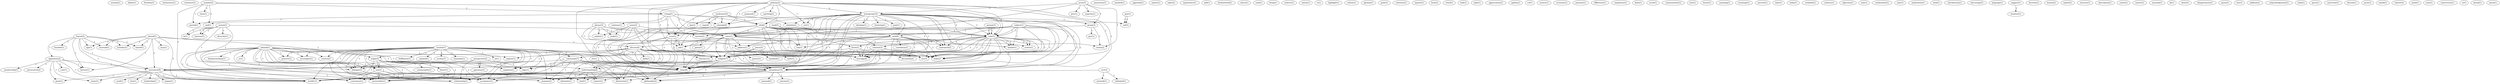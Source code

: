 digraph G {
  remedy [ label="remedy(1)" ];
  define [ label="define(1)" ];
  freedom [ label="freedom(1)" ];
  intolerance [ label="intolerance(1)" ];
  volunteer [ label="volunteer(1)" ];
  hazrat [ label="hazrat(2)" ];
  opposition [ label="opposition(2)" ];
  founder [ label="founder(1)" ];
  history [ label="history(1)" ];
  foretold [ label="foretold(1)" ];
  age [ label="age(1)" ];
  movement [ label="movement(9)" ];
  hostility [ label="hostility(1)" ];
  raised [ label="raised(1)" ];
  world [ label="world(13)" ];
  awareness [ label="awareness(1)" ];
  awaited [ label="awaited(1)" ];
  number [ label="number(2)" ];
  voting [ label="voting(5)" ];
  class [ label="class(1)" ];
  end [ label="end(1)" ];
  period [ label="period(2)" ];
  votes [ label="votes(1)" ];
  appraisal [ label="appraisal(1)" ];
  malice [ label="malice(1)" ];
  taker [ label="taker(2)" ];
  person [ label="person(3)" ];
  vote [ label="vote(11)" ];
  vote [ label="vote(3)" ];
  edu [ label="edu(6)" ];
  continue [ label="continue(1)" ];
  ucsu [ label="ucsu(3)" ];
  colorado [ label="colorado(6)" ];
  call [ label="call(3)" ];
  importance [ label="importance(1)" ];
  anthony [ label="anthony(2)" ];
  proposal [ label="proposal(1)" ];
  newsgroup [ label="newsgroup(15)" ];
  soc [ label="soc(3)" ];
  act [ label="act(1)" ];
  religion [ label="religion(7)" ];
  nd [ label="nd(1)" ];
  anything [ label="anything(1)" ];
  ahmadiyya [ label="ahmadiyya(10)" ];
  islam [ label="islam(8)" ];
  add [ label="add(1)" ];
  cont [ label="cont(1)" ];
  membership [ label="membership(1)" ];
  inues [ label="inues(1)" ];
  grow [ label="grow(1)" ];
  persecution [ label="persecution(2)" ];
  brotherhood [ label="brotherhood(1)" ];
  educa [ label="educa(1)" ];
  sect [ label="sect(2)" ];
  network [ label="network(1)" ];
  tablished [ label="tablished(1)" ];
  seek [ label="seek(1)" ];
  bring [ label="bring(1)" ];
  achieve [ label="achieve(1)" ];
  sation [ label="sation(1)" ];
  vi [ label="vi(1)" ];
  highlight [ label="highlight(1)" ];
  reform [ label="reform(1)" ];
  ghulam [ label="ghulam(1)" ];
  point [ label="point(1)" ];
  moderator [ label="moderator(2)" ];
  rana [ label="rana(4)" ];
  rintintin [ label="rintintin(2)" ];
  ijaz [ label="ijaz(2)" ];
  reformer [ label="reformer(1)" ];
  subject [ label="subject(1)" ];
  mail [ label="mail(6)" ];
  include [ label="include(2)" ];
  header [ label="header(1)" ];
  inquire [ label="inquire(1)" ];
  form [ label="form(2)" ];
  voted [ label="voted(1)" ];
  look [ label="look(1)" ];
  ahmad [ label="ahmad(1)" ];
  iyya [ label="iyya(1)" ];
  discuss [ label="discuss(4)" ];
  origin [ label="origin(3)" ];
  right [ label="right(1)" ];
  news [ label="news(3)" ];
  gets [ label="gets(1)" ];
  majority [ label="majority(1)" ];
  group [ label="group(3)" ];
  create [ label="create(2)" ];
  appreciation [ label="appreciation(1)" ];
  qadian [ label="qadian(1)" ];
  cvf [ label="cvf(1)" ];
  erance [ label="erance(1)" ];
  send [ label="send(2)" ];
  son [ label="son(1)" ];
  address [ label="address(1)" ];
  everyone [ label="everyone(1)" ];
  promote [ label="promote(1)" ];
  statement [ label="statement(2)" ];
  ideology [ label="ideology(1)" ];
  fostering [ label="fostering(1)" ];
  understanding [ label="understanding(4)" ];
  post [ label="post(1)" ];
  body [ label="body(2)" ];
  purpose [ label="purpose(2)" ];
  tolerance [ label="tolerance(1)" ];
  philosophy [ label="philosophy(2)" ];
  message [ label="message(4)" ];
  discussion [ label="discussion(2)" ];
  consensus [ label="consensus(1)" ];
  difference [ label="difference(1)" ];
  please [ label="please(2)" ];
  mailer [ label="mailer(1)" ];
  make [ label="make(1)" ];
  creation [ label="creation(3)" ];
  favor [ label="favor(2)" ];
  emphasize [ label="emphasize(1)" ];
  dialo [ label="dialo(1)" ];
  event [ label="event(1)" ];
  commemorate [ label="commemorate(1)" ];
  tory [ label="tory(1)" ];
  forum [ label="forum(1)" ];
  comming [ label="comming(1)" ];
  exchange [ label="exchange(1)" ];
  course [ label="course(1)" ];
  faith [ label="faith(1)" ];
  respect [ label="respect(1)" ];
  intol [ label="intol(1)" ];
  eliminate [ label="eliminate(1)" ];
  explore [ label="explore(1)" ];
  distinction [ label="distinction(1)" ];
  name [ label="name(2)" ];
  perspective [ label="perspective(2)" ];
  openness [ label="openness(1)" ];
  logic [ label="logic(1)" ];
  dialogue [ label="dialogue(2)" ];
  relationship [ label="relationship(1)" ];
  prevent [ label="prevent(1)" ];
  tahir [ label="tahir(1)" ];
  commonality [ label="commonality(1)" ];
  foster [ label="foster(1)" ];
  use [ label="use(2)" ];
  conscience [ label="conscience(1)" ];
  universality [ label="universality(1)" ];
  acceptance [ label="acceptance(1)" ];
  usenet [ label="usenet(1)" ];
  diversity [ label="diversity(1)" ];
  ix [ label="ix(1)" ];
  interest [ label="interest(1)" ];
  today [ label="today(1)" ];
  establish [ label="establish(1)" ];
  violence [ label="violence(1)" ];
  objection [ label="objection(1)" ];
  gue [ label="gue(1)" ];
  way [ label="way(1)" ];
  peace [ label="peace(3)" ];
  mankind [ label="mankind(1)" ];
  community [ label="community(7)" ];
  unite [ label="unite(1)" ];
  justice [ label="justice(1)" ];
  workstation [ label="workstation(1)" ];
  type [ label="type(1)" ];
  moderation [ label="moderation(1)" ];
  gmt [ label="gmt(1)" ];
  total [ label="total(1)" ];
  introduction [ label="introduction(1)" ];
  party [ label="party(1)" ];
  muslim [ label="muslim(7)" ];
  claimed [ label="claimed(1)" ];
  society [ label="society(1)" ];
  humanity [ label="humanity(1)" ];
  emphasis [ label="emphasis(1)" ];
  xi [ label="xi(1)" ];
  fulfillment [ label="fulfillment(1)" ];
  investigate [ label="investigate(1)" ];
  science [ label="science(2)" ];
  practice [ label="practice(1)" ];
  discourage [ label="discourage(1)" ];
  language [ label="language(1)" ];
  suggest [ label="suggest(1)" ];
  situation [ label="situation(1)" ];
  doctrine [ label="doctrine(1)" ];
  human [ label="human(2)" ];
  ahmadi [ label="ahmadi(1)" ];
  fundamentalism [ label="fundamentalism(1)" ];
  iv [ label="iv(1)" ];
  nabeel [ label="nabeel(1)" ];
  stresses [ label="stresses(1)" ];
  description [ label="description(1)" ];
  usenet [ label="usenet(1)" ];
  colora [ label="colora(1)" ];
  leadership [ label="leadership(1)" ];
  organi [ label="organi(1)" ];
  avail [ label="avail(1)" ];
  tion [ label="tion(1)" ];
  matter [ label="matter(1)" ];
  messiah [ label="messiah(1)" ];
  dr [ label="dr(1)" ];
  gmt [ label="gmt(1)" ];
  christ [ label="christ(1)" ];
  disagreement [ label="disagreement(1)" ];
  quran [ label="quran(1)" ];
  rise [ label="rise(1)" ];
  addition [ label="addition(1)" ];
  acknowledgement [ label="acknowledgement(1)" ];
  nabeel [ label="nabeel(1)" ];
  mission [ label="mission(1)" ];
  expound [ label="expound(1)" ];
  india [ label="india(1)" ];
  gives [ label="gives(1)" ];
  university [ label="university(1)" ];
  dissent [ label="dissent(1)" ];
  jesus [ label="jesus(1)" ];
  mahdi [ label="mahdi(1)" ];
  charter [ label="charter(2)" ];
  mind [ label="mind(1)" ];
  note [ label="note(1)" ];
  controversy [ label="controversy(1)" ];
  cfv [ label="cfv(1)" ];
  co [ label="co(1)" ];
  denial [ label="denial(1)" ];
  mirza [ label="mirza(1)" ];
  hazrat -> opposition [ label="1" ];
  hazrat -> founder [ label="1" ];
  hazrat -> history [ label="1" ];
  hazrat -> foretold [ label="1" ];
  hazrat -> age [ label="1" ];
  hazrat -> movement [ label="1" ];
  hazrat -> hostility [ label="1" ];
  hazrat -> raised [ label="1" ];
  hazrat -> world [ label="1" ];
  number -> voting [ label="1" ];
  number -> class [ label="1" ];
  number -> end [ label="1" ];
  number -> period [ label="1" ];
  number -> votes [ label="1" ];
  number -> world [ label="1" ];
  person -> vote [ label="1" ];
  person -> vote [ label="1" ];
  voting -> edu [ label="1" ];
  voting -> end [ label="1" ];
  voting -> continue [ label="2" ];
  voting -> period [ label="3" ];
  voting -> votes [ label="2" ];
  voting -> ucsu [ label="1" ];
  voting -> colorado [ label="1" ];
  voting -> call [ label="2" ];
  anthony -> proposal [ label="1" ];
  anthony -> newsgroup [ label="2" ];
  anthony -> edu [ label="1" ];
  anthony -> vote [ label="1" ];
  anthony -> soc [ label="1" ];
  anthony -> vote [ label="1" ];
  anthony -> act [ label="1" ];
  anthony -> ucsu [ label="2" ];
  anthony -> religion [ label="1" ];
  anthony -> nd [ label="1" ];
  anthony -> colorado [ label="1" ];
  anthony -> anything [ label="1" ];
  anthony -> ahmadiyya [ label="1" ];
  anthony -> islam [ label="1" ];
  opposition -> history [ label="1" ];
  opposition -> cont [ label="1" ];
  opposition -> membership [ label="1" ];
  opposition -> movement [ label="1" ];
  opposition -> inues [ label="1" ];
  opposition -> grow [ label="1" ];
  opposition -> persecution [ label="1" ];
  opposition -> world [ label="1" ];
  sect -> network [ label="1" ];
  sect -> tablished [ label="1" ];
  sect -> world [ label="1" ];
  moderator -> rana [ label="1" ];
  moderator -> edu [ label="1" ];
  moderator -> rintintin [ label="1" ];
  moderator -> colorado [ label="1" ];
  moderator -> ijaz [ label="1" ];
  subject -> mail [ label="1" ];
  subject -> vote [ label="1" ];
  subject -> soc [ label="1" ];
  subject -> vote [ label="1" ];
  subject -> ucsu [ label="1" ];
  subject -> religion [ label="1" ];
  subject -> nd [ label="1" ];
  subject -> ahmadiyya [ label="1" ];
  subject -> include [ label="1" ];
  subject -> islam [ label="1" ];
  subject -> header [ label="1" ];
  ahmad -> iyya [ label="1" ];
  ahmad -> history [ label="1" ];
  ahmad -> foretold [ label="1" ];
  ahmad -> discuss [ label="1" ];
  ahmad -> origin [ label="1" ];
  ahmad -> age [ label="1" ];
  ahmad -> movement [ label="2" ];
  ahmad -> hostility [ label="1" ];
  ahmad -> raised [ label="1" ];
  ahmad -> world [ label="2" ];
  news -> newsgroup [ label="1" ];
  news -> gets [ label="1" ];
  news -> majority [ label="1" ];
  news -> group [ label="1" ];
  news -> votes [ label="1" ];
  news -> create [ label="1" ];
  send -> mail [ label="1" ];
  send -> son [ label="1" ];
  send -> votes [ label="1" ];
  send -> address [ label="1" ];
  newsgroup -> mail [ label="2" ];
  newsgroup -> edu [ label="1" ];
  newsgroup -> vote [ label="2" ];
  newsgroup -> discuss [ label="1" ];
  newsgroup -> statement [ label="2" ];
  newsgroup -> ideology [ label="1" ];
  newsgroup -> group [ label="1" ];
  newsgroup -> fostering [ label="1" ];
  newsgroup -> understanding [ label="1" ];
  newsgroup -> soc [ label="3" ];
  newsgroup -> post [ label="1" ];
  newsgroup -> vote [ label="2" ];
  newsgroup -> body [ label="2" ];
  newsgroup -> act [ label="2" ];
  newsgroup -> rintintin [ label="1" ];
  newsgroup -> religion [ label="3" ];
  newsgroup -> purpose [ label="1" ];
  newsgroup -> colorado [ label="1" ];
  newsgroup -> ahmadiyya [ label="3" ];
  newsgroup -> tolerance [ label="1" ];
  newsgroup -> world [ label="1" ];
  newsgroup -> philosophy [ label="2" ];
  newsgroup -> message [ label="2" ];
  newsgroup -> islam [ label="3" ];
  mail -> son [ label="1" ];
  mail -> statement [ label="2" ];
  mail -> discussion [ label="1" ];
  mail -> soc [ label="2" ];
  mail -> address [ label="1" ];
  mail -> body [ label="2" ];
  mail -> consensus [ label="1" ];
  mail -> religion [ label="2" ];
  mail -> ahmadiyya [ label="2" ];
  mail -> message [ label="2" ];
  mail -> islam [ label="2" ];
  please -> son [ label="1" ];
  please -> votes [ label="1" ];
  please -> address [ label="1" ];
  please -> mailer [ label="1" ];
  please -> make [ label="1" ];
  please -> include [ label="1" ];
  edu -> vote [ label="2" ];
  edu -> statement [ label="2" ];
  edu -> creation [ label="1" ];
  edu -> favor [ label="1" ];
  edu -> votes [ label="2" ];
  edu -> soc [ label="3" ];
  edu -> vote [ label="2" ];
  edu -> body [ label="2" ];
  edu -> ucsu [ label="1" ];
  edu -> religion [ label="3" ];
  edu -> nd [ label="1" ];
  edu -> ahmadiyya [ label="3" ];
  edu -> message [ label="2" ];
  edu -> islam [ label="3" ];
  vote -> statement [ label="2" ];
  vote -> creation [ label="2" ];
  vote -> favor [ label="2" ];
  vote -> soc [ label="2" ];
  vote -> body [ label="2" ];
  vote -> religion [ label="2" ];
  vote -> ahmadiyya [ label="2" ];
  vote -> course [ label="1" ];
  vote -> message [ label="2" ];
  vote -> islam [ label="2" ];
  vote -> header [ label="1" ];
  discuss -> origin [ label="1" ];
  discuss -> faith [ label="1" ];
  discuss -> understanding [ label="1" ];
  discuss -> respect [ label="1" ];
  discuss -> intol [ label="1" ];
  discuss -> movement [ label="1" ];
  discuss -> eliminate [ label="1" ];
  discuss -> explore [ label="1" ];
  discuss -> tolerance [ label="1" ];
  discuss -> distinction [ label="1" ];
  discuss -> world [ label="2" ];
  discuss -> philosophy [ label="1" ];
  name -> soc [ label="1" ];
  name -> religion [ label="1" ];
  name -> mailer [ label="1" ];
  name -> ahmadiyya [ label="1" ];
  name -> make [ label="1" ];
  name -> include [ label="1" ];
  name -> islam [ label="1" ];
  perspective -> openness [ label="1" ];
  perspective -> logic [ label="1" ];
  perspective -> dialogue [ label="1" ];
  perspective -> relationship [ label="1" ];
  creation -> discussion [ label="1" ];
  creation -> soc [ label="1" ];
  creation -> body [ label="1" ];
  creation -> religion [ label="1" ];
  creation -> ahmadiyya [ label="1" ];
  creation -> message [ label="1" ];
  creation -> islam [ label="1" ];
  origin -> understanding [ label="2" ];
  origin -> commonality [ label="2" ];
  origin -> foster [ label="2" ];
  origin -> use [ label="2" ];
  origin -> conscience [ label="2" ];
  origin -> world [ label="1" ];
  origin -> universality [ label="2" ];
  origin -> acceptance [ label="2" ];
  usenet -> diversity [ label="1" ];
  usenet -> vote [ label="1" ];
  usenet -> dialogue [ label="1" ];
  usenet -> ix [ label="1" ];
  usenet -> interest [ label="1" ];
  group -> votes [ label="1" ];
  group -> create [ label="1" ];
  group -> gue [ label="1" ];
  peace -> understanding [ label="1" ];
  peace -> mankind [ label="1" ];
  peace -> community [ label="1" ];
  peace -> unite [ label="1" ];
  peace -> justice [ label="1" ];
  favor -> soc [ label="1" ];
  favor -> body [ label="1" ];
  favor -> religion [ label="1" ];
  favor -> ahmadiyya [ label="1" ];
  favor -> message [ label="1" ];
  favor -> islam [ label="1" ];
  gmt -> call [ label="1" ];
  understanding -> respect [ label="1" ];
  understanding -> intol [ label="1" ];
  understanding -> eliminate [ label="1" ];
  understanding -> conscience [ label="1" ];
  understanding -> philosophy [ label="1" ];
  understanding -> universality [ label="1" ];
  understanding -> acceptance [ label="1" ];
  votes -> soc [ label="2" ];
  votes -> address [ label="1" ];
  votes -> body [ label="2" ];
  votes -> religion [ label="2" ];
  votes -> nd [ label="2" ];
  votes -> ahmadiyya [ label="2" ];
  votes -> course [ label="1" ];
  votes -> party [ label="1" ];
  votes -> create [ label="2" ];
  votes -> message [ label="2" ];
  votes -> islam [ label="2" ];
  muslim -> community [ label="1" ];
  muslim -> use [ label="1" ];
  muslim -> movement [ label="1" ];
  muslim -> claimed [ label="1" ];
  muslim -> society [ label="1" ];
  muslim -> religion [ label="2" ];
  muslim -> logic [ label="1" ];
  muslim -> purpose [ label="1" ];
  muslim -> humanity [ label="1" ];
  muslim -> emphasis [ label="1" ];
  muslim -> xi [ label="1" ];
  muslim -> dialogue [ label="1" ];
  muslim -> fulfillment [ label="1" ];
  muslim -> distinction [ label="1" ];
  muslim -> investigate [ label="1" ];
  muslim -> science [ label="1" ];
  muslim -> conscience [ label="1" ];
  muslim -> world [ label="2" ];
  muslim -> philosophy [ label="1" ];
  muslim -> practice [ label="1" ];
  muslim -> universality [ label="1" ];
  muslim -> acceptance [ label="1" ];
  muslim -> relationship [ label="1" ];
  suggest -> situation [ label="1" ];
  community -> movement [ label="1" ];
  community -> purpose [ label="1" ];
  community -> distinction [ label="1" ];
  community -> world [ label="2" ];
  community -> philosophy [ label="1" ];
  ahmadi -> respect [ label="1" ];
  ahmadi -> use [ label="1" ];
  ahmadi -> intol [ label="1" ];
  ahmadi -> religion [ label="2" ];
  ahmadi -> logic [ label="1" ];
  ahmadi -> eliminate [ label="1" ];
  ahmadi -> fundamentalism [ label="1" ];
  ahmadi -> emphasis [ label="1" ];
  ahmadi -> dialogue [ label="1" ];
  ahmadi -> explore [ label="1" ];
  ahmadi -> investigate [ label="1" ];
  ahmadi -> science [ label="1" ];
  ahmadi -> conscience [ label="1" ];
  ahmadi -> world [ label="1" ];
  ahmadi -> practice [ label="1" ];
  ahmadi -> universality [ label="1" ];
  ahmadi -> iv [ label="1" ];
  ahmadi -> acceptance [ label="1" ];
  ahmadi -> relationship [ label="1" ];
  vote -> body [ label="2" ];
  vote -> religion [ label="2" ];
  vote -> ahmadiyya [ label="2" ];
  vote -> course [ label="1" ];
  vote -> message [ label="2" ];
  vote -> islam [ label="2" ];
  vote -> header [ label="1" ];
  use -> purpose [ label="1" ];
  use -> conscience [ label="1" ];
  use -> universality [ label="1" ];
  use -> acceptance [ label="1" ];
  usenet -> dialogue [ label="1" ];
  usenet -> ix [ label="1" ];
  usenet -> interest [ label="1" ];
  ucsu -> religion [ label="3" ];
  ucsu -> nd [ label="1" ];
  ucsu -> ahmadiyya [ label="3" ];
  ucsu -> message [ label="2" ];
  ucsu -> islam [ label="3" ];
  movement -> leadership [ label="1" ];
  movement -> organi [ label="1" ];
  movement -> avail [ label="1" ];
  movement -> inues [ label="1" ];
  movement -> tion [ label="1" ];
  movement -> grow [ label="1" ];
  movement -> conscience [ label="1" ];
  movement -> world [ label="3" ];
  movement -> universality [ label="1" ];
  movement -> acceptance [ label="1" ];
  religion -> logic [ label="2" ];
  religion -> emphasis [ label="2" ];
  religion -> ahmadiyya [ label="4" ];
  religion -> dialogue [ label="2" ];
  religion -> islam [ label="4" ];
  religion -> relationship [ label="2" ];
  gmt -> call [ label="1" ];
  nd -> ahmadiyya [ label="1" ];
  nd -> islam [ label="1" ];
  colorado -> ahmadiyya [ label="3" ];
  colorado -> message [ label="2" ];
  colorado -> islam [ label="3" ];
  ahmadiyya -> mission [ label="1" ];
  ahmadiyya -> distinction [ label="1" ];
  ahmadiyya -> conscience [ label="1" ];
  ahmadiyya -> world [ label="2" ];
  ahmadiyya -> philosophy [ label="1" ];
  ahmadiyya -> expound [ label="1" ];
  ahmadiyya -> universality [ label="1" ];
  ahmadiyya -> acceptance [ label="1" ];
  dialogue -> relationship [ label="1" ];
  include -> header [ label="1" ];
  cfv -> islam [ label="1" ];
  islam -> acceptance [ label="1" ];
}
